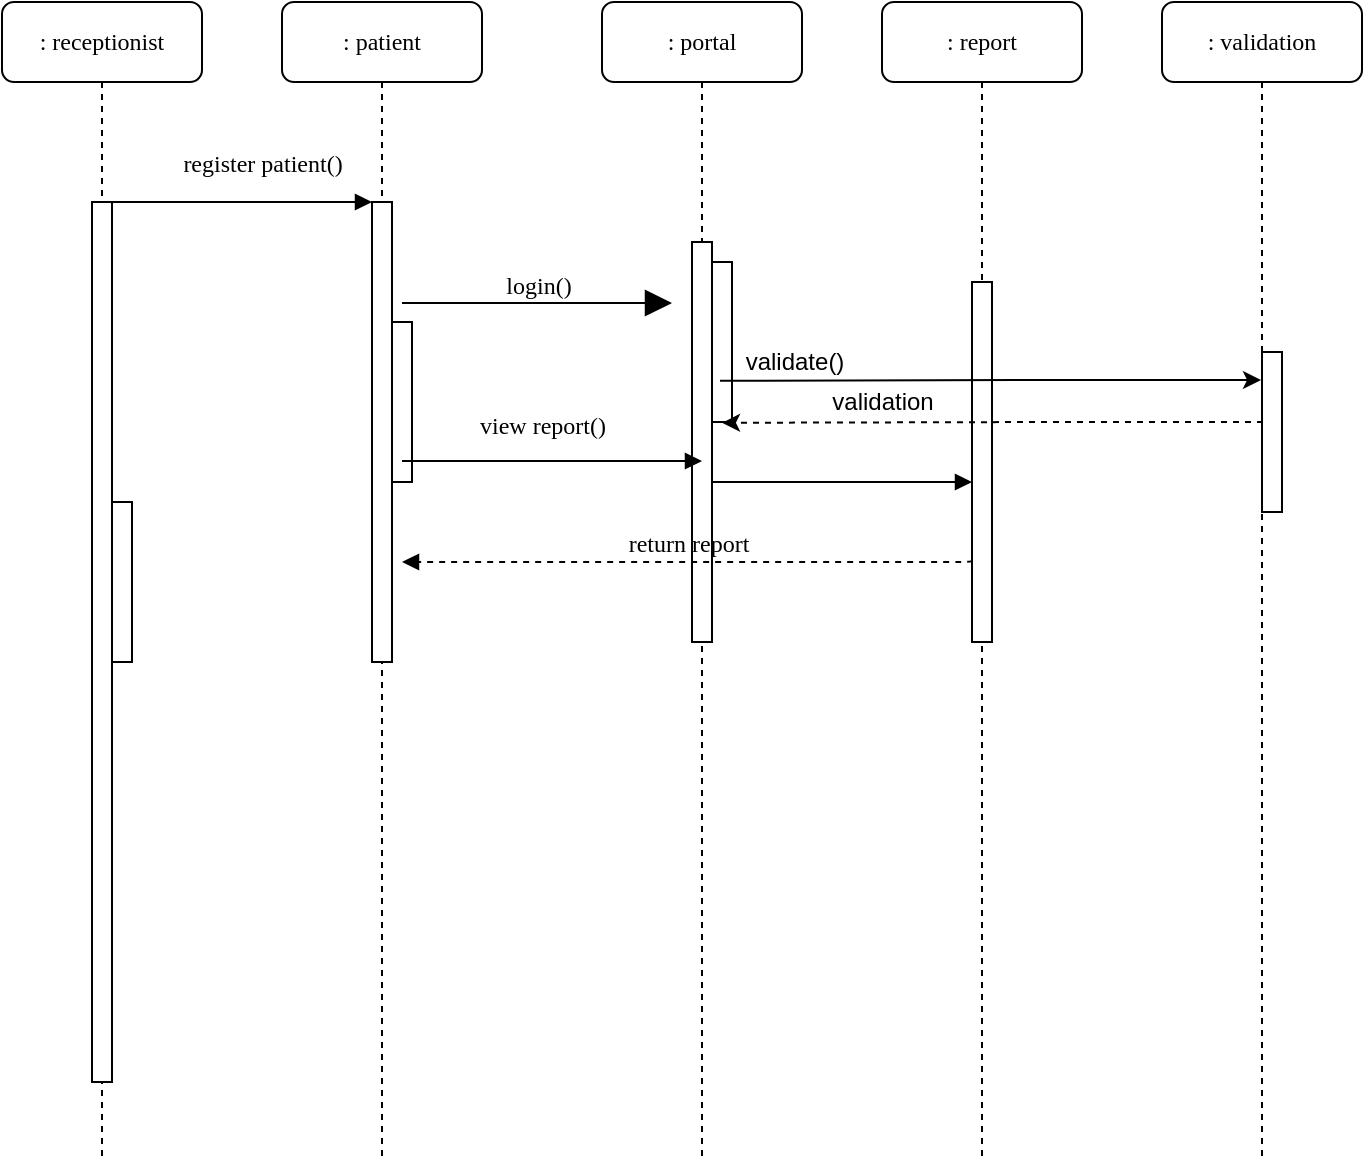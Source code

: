 <mxfile type="device" version="12.5.5"><diagram id="13e1069c-82ec-6db2-03f1-153e76fe0fe0" name="Page-1"><mxGraphModel grid="1" shadow="0" math="0" background="#ffffff" pageHeight="850" pageWidth="1100" pageScale="1" page="1" fold="1" arrows="1" connect="1" tooltips="1" guides="1" gridSize="10" dy="616" dx="1038"><root><mxCell id="0"/><mxCell id="1" parent="0"/><mxCell id="7baba1c4bc27f4b0-2" value=": patient" parent="1" vertex="1" style="shape=umlLifeline;perimeter=lifelinePerimeter;whiteSpace=wrap;html=1;container=1;collapsible=0;recursiveResize=0;outlineConnect=0;rounded=1;shadow=0;comic=0;labelBackgroundColor=none;strokeWidth=1;fontFamily=Verdana;fontSize=12;align=center;"><mxGeometry as="geometry" height="580" width="100" y="80" x="240"/></mxCell><mxCell id="7baba1c4bc27f4b0-10" value="" parent="7baba1c4bc27f4b0-2" vertex="1" style="html=1;points=[];perimeter=orthogonalPerimeter;rounded=0;shadow=0;comic=0;labelBackgroundColor=none;strokeWidth=1;fontFamily=Verdana;fontSize=12;align=center;"><mxGeometry as="geometry" height="230" width="10" y="100" x="45"/></mxCell><mxCell id="GcQCH6WkcmI44U1loLEX-10" value="" parent="7baba1c4bc27f4b0-2" vertex="1" style="html=1;points=[];perimeter=orthogonalPerimeter;strokeWidth=1;"><mxGeometry as="geometry" height="80" width="10" y="160" x="55"/></mxCell><mxCell id="7baba1c4bc27f4b0-3" value=": portal" parent="1" vertex="1" style="shape=umlLifeline;perimeter=lifelinePerimeter;whiteSpace=wrap;html=1;container=1;collapsible=0;recursiveResize=0;outlineConnect=0;rounded=1;shadow=0;comic=0;labelBackgroundColor=none;strokeWidth=1;fontFamily=Verdana;fontSize=12;align=center;"><mxGeometry as="geometry" height="580" width="100" y="80" x="400"/></mxCell><mxCell id="7baba1c4bc27f4b0-13" value="" parent="7baba1c4bc27f4b0-3" vertex="1" style="html=1;points=[];perimeter=orthogonalPerimeter;rounded=0;shadow=0;comic=0;labelBackgroundColor=none;strokeWidth=1;fontFamily=Verdana;fontSize=12;align=center;"><mxGeometry as="geometry" height="200" width="10" y="120" x="45"/></mxCell><mxCell id="GcQCH6WkcmI44U1loLEX-11" value="" parent="7baba1c4bc27f4b0-3" vertex="1" style="html=1;points=[];perimeter=orthogonalPerimeter;strokeWidth=1;"><mxGeometry as="geometry" height="80" width="10" y="130" x="55"/></mxCell><mxCell id="7baba1c4bc27f4b0-4" value=": report" parent="1" vertex="1" style="shape=umlLifeline;perimeter=lifelinePerimeter;whiteSpace=wrap;html=1;container=1;collapsible=0;recursiveResize=0;outlineConnect=0;rounded=1;shadow=0;comic=0;labelBackgroundColor=none;strokeWidth=1;fontFamily=Verdana;fontSize=12;align=center;"><mxGeometry as="geometry" height="580" width="100" y="80" x="540"/></mxCell><mxCell id="7baba1c4bc27f4b0-8" value=": receptionist" parent="1" vertex="1" style="shape=umlLifeline;perimeter=lifelinePerimeter;whiteSpace=wrap;html=1;container=1;collapsible=0;recursiveResize=0;outlineConnect=0;rounded=1;shadow=0;comic=0;labelBackgroundColor=none;strokeWidth=1;fontFamily=Verdana;fontSize=12;align=center;"><mxGeometry as="geometry" height="580" width="100" y="80" x="100"/></mxCell><mxCell id="7baba1c4bc27f4b0-9" value="" parent="7baba1c4bc27f4b0-8" vertex="1" style="html=1;points=[];perimeter=orthogonalPerimeter;rounded=0;shadow=0;comic=0;labelBackgroundColor=none;strokeWidth=1;fontFamily=Verdana;fontSize=12;align=center;"><mxGeometry as="geometry" height="440" width="10" y="100" x="45"/></mxCell><mxCell id="GcQCH6WkcmI44U1loLEX-9" value="" parent="7baba1c4bc27f4b0-8" vertex="1" style="html=1;points=[];perimeter=orthogonalPerimeter;strokeWidth=1;"><mxGeometry as="geometry" height="80" width="10" y="250" x="55"/></mxCell><mxCell id="7baba1c4bc27f4b0-16" value="" parent="1" vertex="1" style="html=1;points=[];perimeter=orthogonalPerimeter;rounded=0;shadow=0;comic=0;labelBackgroundColor=none;strokeWidth=1;fontFamily=Verdana;fontSize=12;align=center;"><mxGeometry as="geometry" height="180" width="10" y="220" x="585"/></mxCell><mxCell id="7baba1c4bc27f4b0-17" value="" parent="1" style="html=1;verticalAlign=bottom;endArrow=block;labelBackgroundColor=none;fontFamily=Verdana;fontSize=12;edgeStyle=elbowEdgeStyle;elbow=vertical;" edge="1" target="7baba1c4bc27f4b0-16" source="7baba1c4bc27f4b0-13"><mxGeometry as="geometry" y="-100" x="-0.154" relative="1"><mxPoint as="sourcePoint" y="220" x="510"/><Array as="points"><mxPoint y="320" x="520"/><mxPoint y="220" x="460"/></Array><mxPoint as="offset"/></mxGeometry></mxCell><mxCell id="7baba1c4bc27f4b0-11" value="register patient()" parent="1" style="html=1;verticalAlign=bottom;endArrow=block;entryX=0;entryY=0;labelBackgroundColor=none;fontFamily=Verdana;fontSize=12;edgeStyle=elbowEdgeStyle;elbow=vertical;" edge="1" target="7baba1c4bc27f4b0-10" source="7baba1c4bc27f4b0-9"><mxGeometry as="geometry" y="10" x="0.154" relative="1"><mxPoint as="sourcePoint" y="190" x="220"/><mxPoint as="offset"/></mxGeometry></mxCell><mxCell id="vs0G-U4W4y4T-RYFGaKy-16" value="return report" parent="1" style="html=1;verticalAlign=bottom;endArrow=block;labelBackgroundColor=none;fontFamily=Verdana;fontSize=12;edgeStyle=elbowEdgeStyle;elbow=vertical;exitX=0;exitY=0.772;exitDx=0;exitDy=0;exitPerimeter=0;dashed=1;" edge="1" source="7baba1c4bc27f4b0-16"><mxGeometry as="geometry" relative="1"><mxPoint as="sourcePoint" y="360" x="564.5"/><Array as="points"><mxPoint y="360" x="305"/></Array><mxPoint as="targetPoint" y="360" x="300"/></mxGeometry></mxCell><mxCell id="vs0G-U4W4y4T-RYFGaKy-19" value="login()" parent="1" style="html=1;verticalAlign=bottom;endArrow=block;labelBackgroundColor=none;fontFamily=Verdana;fontSize=12;edgeStyle=elbowEdgeStyle;elbow=vertical;endSize=11;" edge="1"><mxGeometry as="geometry" relative="1"><mxPoint as="sourcePoint" y="230.5" x="300"/><mxPoint as="targetPoint" y="230" x="435"/></mxGeometry></mxCell><mxCell id="vs0G-U4W4y4T-RYFGaKy-20" value="view report()" parent="1" style="html=1;verticalAlign=bottom;endArrow=block;labelBackgroundColor=none;fontFamily=Verdana;fontSize=12;edgeStyle=elbowEdgeStyle;elbow=vertical;entryX=0.5;entryY=0.548;entryDx=0;entryDy=0;entryPerimeter=0;" edge="1" target="7baba1c4bc27f4b0-13"><mxGeometry as="geometry" y="10" x="-0.077" relative="1"><mxPoint as="sourcePoint" y="309.5" x="300"/><Array as="points"><mxPoint y="309.5" x="305"/></Array><mxPoint as="targetPoint" y="309.5" x="430"/><mxPoint as="offset" y="1"/></mxGeometry></mxCell><mxCell id="GcQCH6WkcmI44U1loLEX-1" value=": validation" parent="1" vertex="1" style="shape=umlLifeline;perimeter=lifelinePerimeter;whiteSpace=wrap;html=1;container=1;collapsible=0;recursiveResize=0;outlineConnect=0;rounded=1;shadow=0;comic=0;labelBackgroundColor=none;strokeWidth=1;fontFamily=Verdana;fontSize=12;align=center;"><mxGeometry as="geometry" height="580" width="100" y="80" x="680"/></mxCell><mxCell id="GcQCH6WkcmI44U1loLEX-12" value="" parent="GcQCH6WkcmI44U1loLEX-1" vertex="1" style="html=1;points=[];perimeter=orthogonalPerimeter;strokeWidth=1;"><mxGeometry as="geometry" height="80" width="10" y="175" x="50"/></mxCell><mxCell id="GcQCH6WkcmI44U1loLEX-2" value="" parent="1" style="endArrow=classic;html=1;exitX=1.4;exitY=0.347;exitDx=0;exitDy=0;exitPerimeter=0;" edge="1" target="GcQCH6WkcmI44U1loLEX-1" source="7baba1c4bc27f4b0-13"><mxGeometry as="geometry" height="50" width="50" relative="1"><mxPoint as="sourcePoint" y="230" x="680"/><mxPoint as="targetPoint" y="180" x="730"/><Array as="points"><mxPoint y="269" x="620"/></Array></mxGeometry></mxCell><mxCell id="GcQCH6WkcmI44U1loLEX-3" value="validate()" parent="GcQCH6WkcmI44U1loLEX-2" vertex="1" style="text;html=1;align=center;verticalAlign=middle;resizable=0;points=[];labelBackgroundColor=#ffffff;" connectable="0"><mxGeometry as="geometry" y="2" x="-0.763" relative="1"><mxPoint as="offset" y="-7.32" x="5.01"/></mxGeometry></mxCell><mxCell id="GcQCH6WkcmI44U1loLEX-4" value="" parent="1" style="endArrow=classic;html=1;exitX=1.4;exitY=0.347;exitDx=0;exitDy=0;exitPerimeter=0;dashed=1;" edge="1"><mxGeometry as="geometry" height="50" width="50" relative="1"><mxPoint as="sourcePoint" y="290" x="730.5"/><mxPoint as="targetPoint" y="290.4" x="460"/><Array as="points"><mxPoint y="290" x="621"/></Array></mxGeometry></mxCell><mxCell id="GcQCH6WkcmI44U1loLEX-5" value="validation" parent="GcQCH6WkcmI44U1loLEX-4" vertex="1" style="text;html=1;align=center;verticalAlign=middle;resizable=0;points=[];labelBackgroundColor=#ffffff;" connectable="0"><mxGeometry as="geometry" y="2" x="-0.763" relative="1"><mxPoint as="offset" y="-12" x="-158.5"/></mxGeometry></mxCell></root></mxGraphModel></diagram></mxfile>